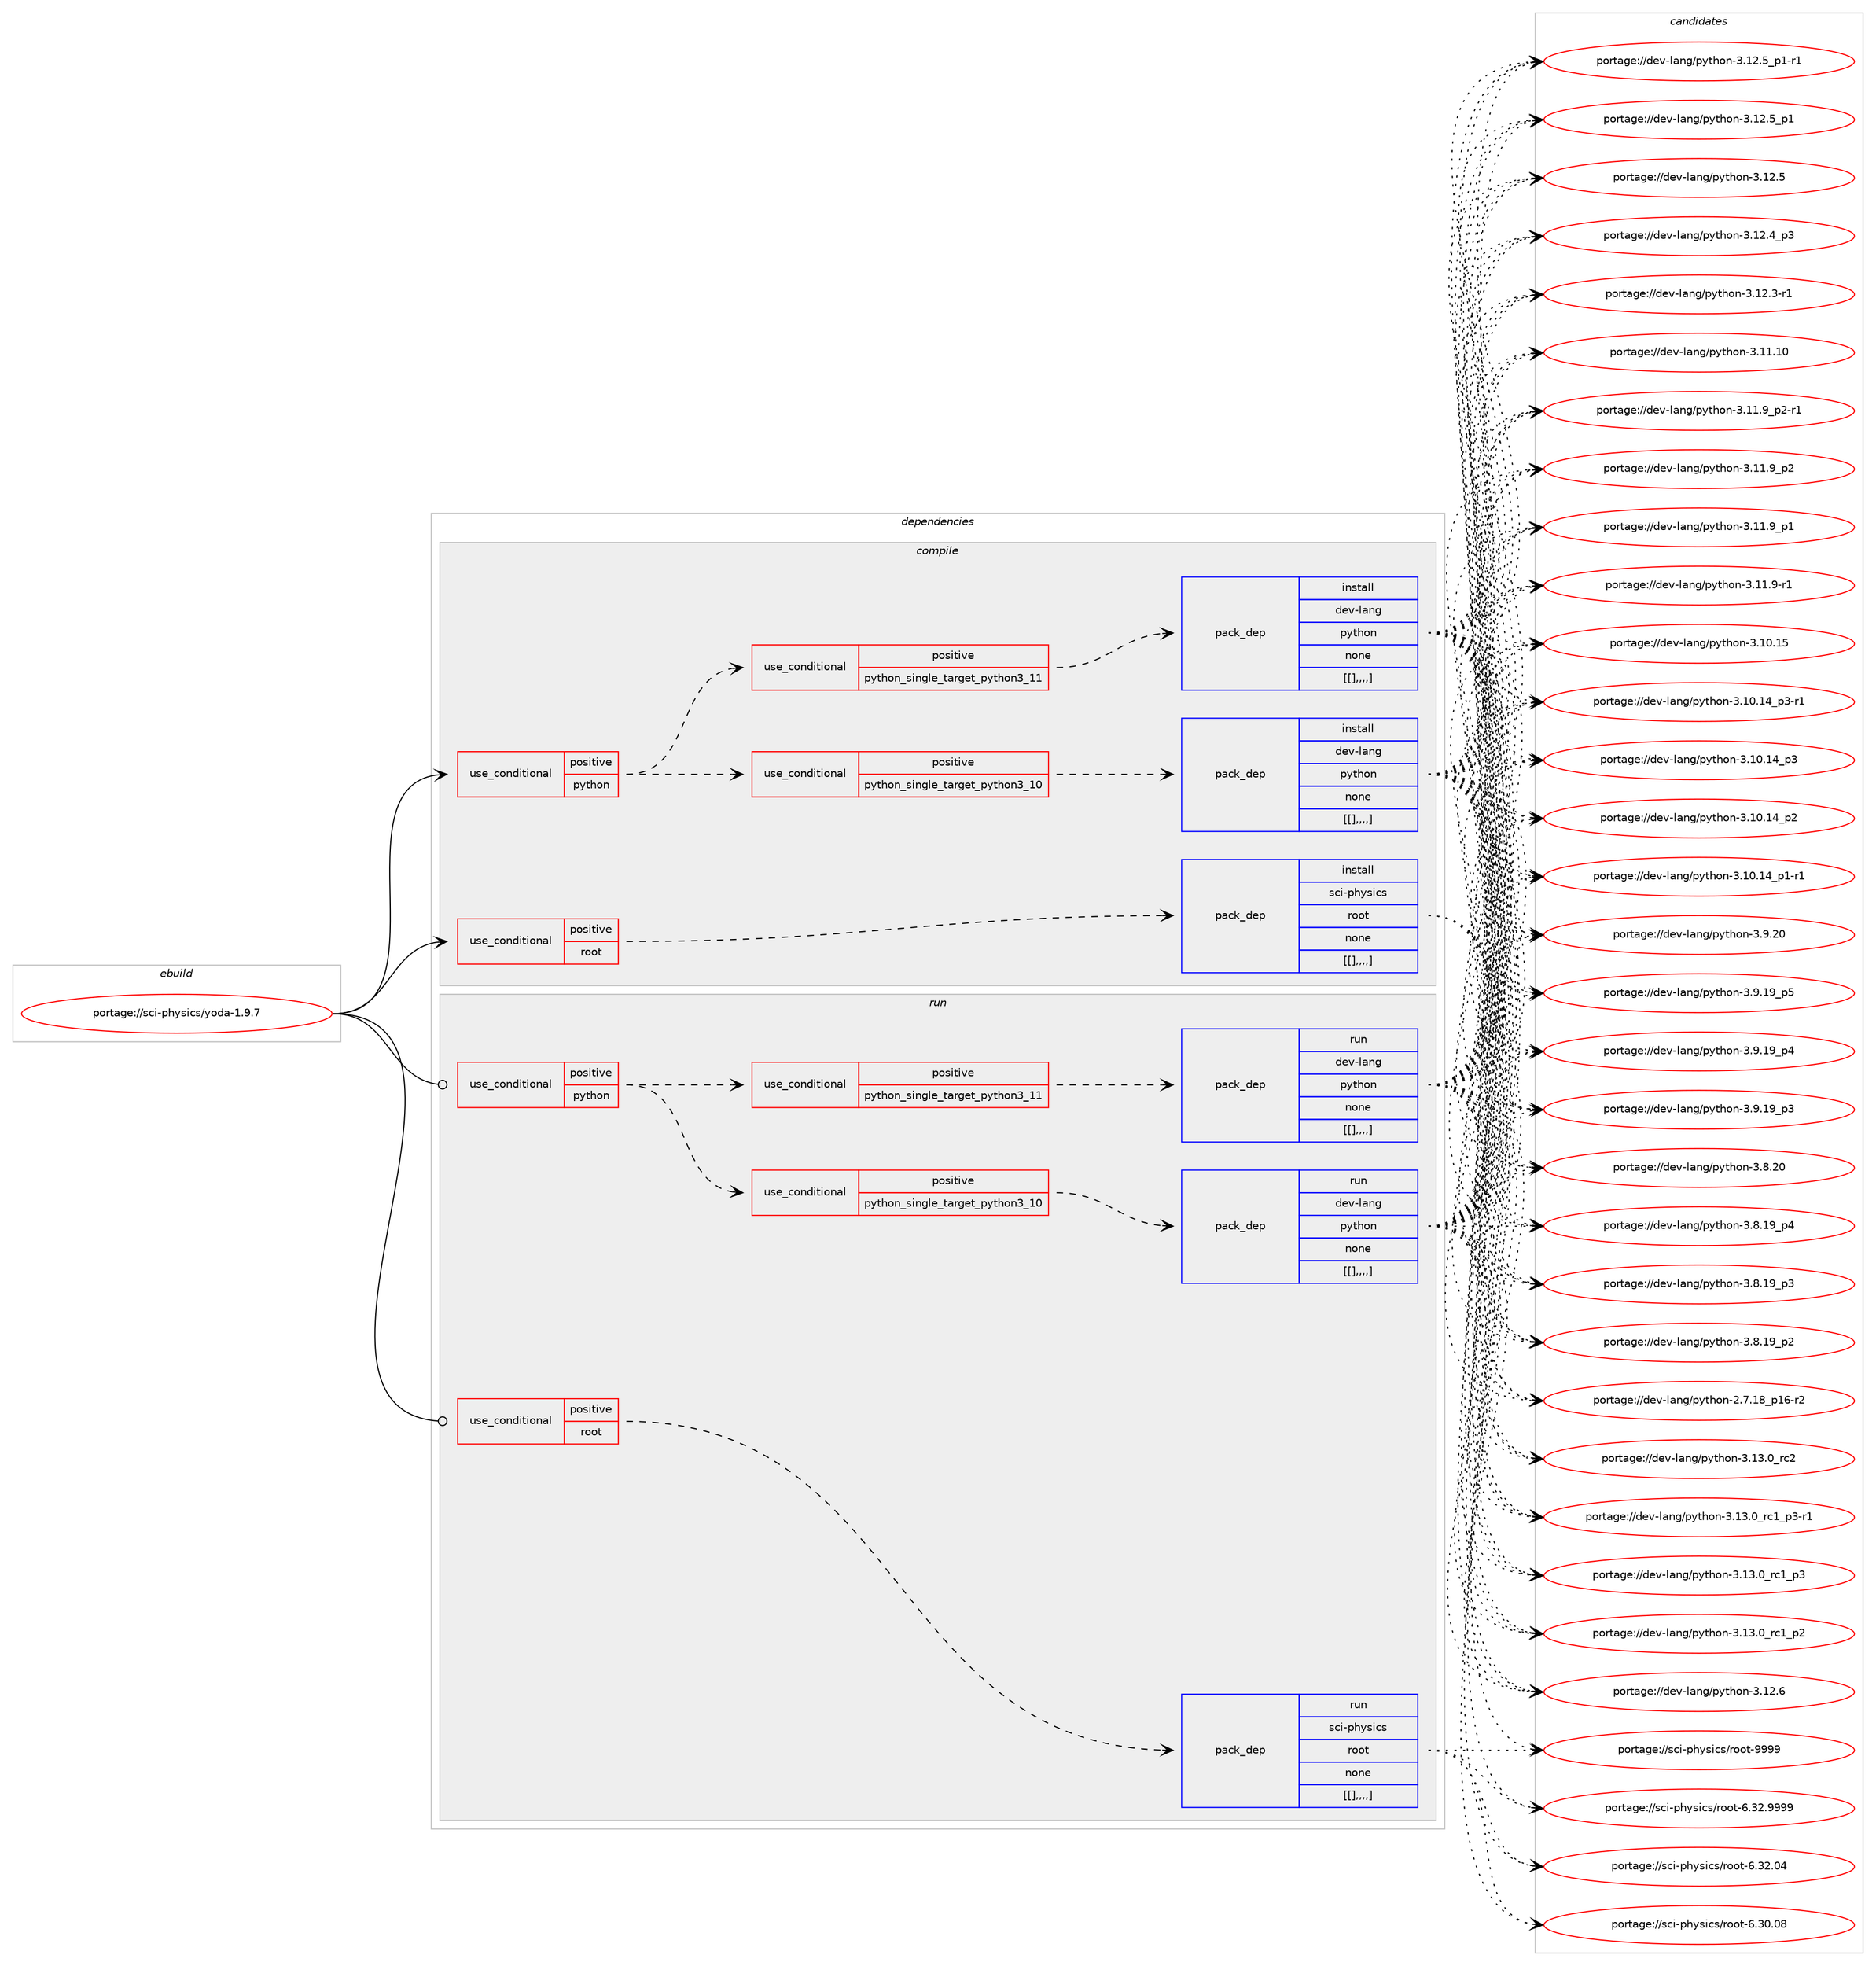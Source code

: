 digraph prolog {

# *************
# Graph options
# *************

newrank=true;
concentrate=true;
compound=true;
graph [rankdir=LR,fontname=Helvetica,fontsize=10,ranksep=1.5];#, ranksep=2.5, nodesep=0.2];
edge  [arrowhead=vee];
node  [fontname=Helvetica,fontsize=10];

# **********
# The ebuild
# **********

subgraph cluster_leftcol {
color=gray;
label=<<i>ebuild</i>>;
id [label="portage://sci-physics/yoda-1.9.7", color=red, width=4, href="../sci-physics/yoda-1.9.7.svg"];
}

# ****************
# The dependencies
# ****************

subgraph cluster_midcol {
color=gray;
label=<<i>dependencies</i>>;
subgraph cluster_compile {
fillcolor="#eeeeee";
style=filled;
label=<<i>compile</i>>;
subgraph cond113705 {
dependency428836 [label=<<TABLE BORDER="0" CELLBORDER="1" CELLSPACING="0" CELLPADDING="4"><TR><TD ROWSPAN="3" CELLPADDING="10">use_conditional</TD></TR><TR><TD>positive</TD></TR><TR><TD>python</TD></TR></TABLE>>, shape=none, color=red];
subgraph cond113706 {
dependency428837 [label=<<TABLE BORDER="0" CELLBORDER="1" CELLSPACING="0" CELLPADDING="4"><TR><TD ROWSPAN="3" CELLPADDING="10">use_conditional</TD></TR><TR><TD>positive</TD></TR><TR><TD>python_single_target_python3_10</TD></TR></TABLE>>, shape=none, color=red];
subgraph pack312086 {
dependency428838 [label=<<TABLE BORDER="0" CELLBORDER="1" CELLSPACING="0" CELLPADDING="4" WIDTH="220"><TR><TD ROWSPAN="6" CELLPADDING="30">pack_dep</TD></TR><TR><TD WIDTH="110">install</TD></TR><TR><TD>dev-lang</TD></TR><TR><TD>python</TD></TR><TR><TD>none</TD></TR><TR><TD>[[],,,,]</TD></TR></TABLE>>, shape=none, color=blue];
}
dependency428837:e -> dependency428838:w [weight=20,style="dashed",arrowhead="vee"];
}
dependency428836:e -> dependency428837:w [weight=20,style="dashed",arrowhead="vee"];
subgraph cond113707 {
dependency428839 [label=<<TABLE BORDER="0" CELLBORDER="1" CELLSPACING="0" CELLPADDING="4"><TR><TD ROWSPAN="3" CELLPADDING="10">use_conditional</TD></TR><TR><TD>positive</TD></TR><TR><TD>python_single_target_python3_11</TD></TR></TABLE>>, shape=none, color=red];
subgraph pack312087 {
dependency428840 [label=<<TABLE BORDER="0" CELLBORDER="1" CELLSPACING="0" CELLPADDING="4" WIDTH="220"><TR><TD ROWSPAN="6" CELLPADDING="30">pack_dep</TD></TR><TR><TD WIDTH="110">install</TD></TR><TR><TD>dev-lang</TD></TR><TR><TD>python</TD></TR><TR><TD>none</TD></TR><TR><TD>[[],,,,]</TD></TR></TABLE>>, shape=none, color=blue];
}
dependency428839:e -> dependency428840:w [weight=20,style="dashed",arrowhead="vee"];
}
dependency428836:e -> dependency428839:w [weight=20,style="dashed",arrowhead="vee"];
}
id:e -> dependency428836:w [weight=20,style="solid",arrowhead="vee"];
subgraph cond113708 {
dependency428841 [label=<<TABLE BORDER="0" CELLBORDER="1" CELLSPACING="0" CELLPADDING="4"><TR><TD ROWSPAN="3" CELLPADDING="10">use_conditional</TD></TR><TR><TD>positive</TD></TR><TR><TD>root</TD></TR></TABLE>>, shape=none, color=red];
subgraph pack312088 {
dependency428842 [label=<<TABLE BORDER="0" CELLBORDER="1" CELLSPACING="0" CELLPADDING="4" WIDTH="220"><TR><TD ROWSPAN="6" CELLPADDING="30">pack_dep</TD></TR><TR><TD WIDTH="110">install</TD></TR><TR><TD>sci-physics</TD></TR><TR><TD>root</TD></TR><TR><TD>none</TD></TR><TR><TD>[[],,,,]</TD></TR></TABLE>>, shape=none, color=blue];
}
dependency428841:e -> dependency428842:w [weight=20,style="dashed",arrowhead="vee"];
}
id:e -> dependency428841:w [weight=20,style="solid",arrowhead="vee"];
}
subgraph cluster_compileandrun {
fillcolor="#eeeeee";
style=filled;
label=<<i>compile and run</i>>;
}
subgraph cluster_run {
fillcolor="#eeeeee";
style=filled;
label=<<i>run</i>>;
subgraph cond113709 {
dependency428843 [label=<<TABLE BORDER="0" CELLBORDER="1" CELLSPACING="0" CELLPADDING="4"><TR><TD ROWSPAN="3" CELLPADDING="10">use_conditional</TD></TR><TR><TD>positive</TD></TR><TR><TD>python</TD></TR></TABLE>>, shape=none, color=red];
subgraph cond113710 {
dependency428844 [label=<<TABLE BORDER="0" CELLBORDER="1" CELLSPACING="0" CELLPADDING="4"><TR><TD ROWSPAN="3" CELLPADDING="10">use_conditional</TD></TR><TR><TD>positive</TD></TR><TR><TD>python_single_target_python3_10</TD></TR></TABLE>>, shape=none, color=red];
subgraph pack312089 {
dependency428845 [label=<<TABLE BORDER="0" CELLBORDER="1" CELLSPACING="0" CELLPADDING="4" WIDTH="220"><TR><TD ROWSPAN="6" CELLPADDING="30">pack_dep</TD></TR><TR><TD WIDTH="110">run</TD></TR><TR><TD>dev-lang</TD></TR><TR><TD>python</TD></TR><TR><TD>none</TD></TR><TR><TD>[[],,,,]</TD></TR></TABLE>>, shape=none, color=blue];
}
dependency428844:e -> dependency428845:w [weight=20,style="dashed",arrowhead="vee"];
}
dependency428843:e -> dependency428844:w [weight=20,style="dashed",arrowhead="vee"];
subgraph cond113711 {
dependency428846 [label=<<TABLE BORDER="0" CELLBORDER="1" CELLSPACING="0" CELLPADDING="4"><TR><TD ROWSPAN="3" CELLPADDING="10">use_conditional</TD></TR><TR><TD>positive</TD></TR><TR><TD>python_single_target_python3_11</TD></TR></TABLE>>, shape=none, color=red];
subgraph pack312090 {
dependency428847 [label=<<TABLE BORDER="0" CELLBORDER="1" CELLSPACING="0" CELLPADDING="4" WIDTH="220"><TR><TD ROWSPAN="6" CELLPADDING="30">pack_dep</TD></TR><TR><TD WIDTH="110">run</TD></TR><TR><TD>dev-lang</TD></TR><TR><TD>python</TD></TR><TR><TD>none</TD></TR><TR><TD>[[],,,,]</TD></TR></TABLE>>, shape=none, color=blue];
}
dependency428846:e -> dependency428847:w [weight=20,style="dashed",arrowhead="vee"];
}
dependency428843:e -> dependency428846:w [weight=20,style="dashed",arrowhead="vee"];
}
id:e -> dependency428843:w [weight=20,style="solid",arrowhead="odot"];
subgraph cond113712 {
dependency428848 [label=<<TABLE BORDER="0" CELLBORDER="1" CELLSPACING="0" CELLPADDING="4"><TR><TD ROWSPAN="3" CELLPADDING="10">use_conditional</TD></TR><TR><TD>positive</TD></TR><TR><TD>root</TD></TR></TABLE>>, shape=none, color=red];
subgraph pack312091 {
dependency428849 [label=<<TABLE BORDER="0" CELLBORDER="1" CELLSPACING="0" CELLPADDING="4" WIDTH="220"><TR><TD ROWSPAN="6" CELLPADDING="30">pack_dep</TD></TR><TR><TD WIDTH="110">run</TD></TR><TR><TD>sci-physics</TD></TR><TR><TD>root</TD></TR><TR><TD>none</TD></TR><TR><TD>[[],,,,]</TD></TR></TABLE>>, shape=none, color=blue];
}
dependency428848:e -> dependency428849:w [weight=20,style="dashed",arrowhead="vee"];
}
id:e -> dependency428848:w [weight=20,style="solid",arrowhead="odot"];
}
}

# **************
# The candidates
# **************

subgraph cluster_choices {
rank=same;
color=gray;
label=<<i>candidates</i>>;

subgraph choice312086 {
color=black;
nodesep=1;
choice10010111845108971101034711212111610411111045514649514648951149950 [label="portage://dev-lang/python-3.13.0_rc2", color=red, width=4,href="../dev-lang/python-3.13.0_rc2.svg"];
choice1001011184510897110103471121211161041111104551464951464895114994995112514511449 [label="portage://dev-lang/python-3.13.0_rc1_p3-r1", color=red, width=4,href="../dev-lang/python-3.13.0_rc1_p3-r1.svg"];
choice100101118451089711010347112121116104111110455146495146489511499499511251 [label="portage://dev-lang/python-3.13.0_rc1_p3", color=red, width=4,href="../dev-lang/python-3.13.0_rc1_p3.svg"];
choice100101118451089711010347112121116104111110455146495146489511499499511250 [label="portage://dev-lang/python-3.13.0_rc1_p2", color=red, width=4,href="../dev-lang/python-3.13.0_rc1_p2.svg"];
choice10010111845108971101034711212111610411111045514649504654 [label="portage://dev-lang/python-3.12.6", color=red, width=4,href="../dev-lang/python-3.12.6.svg"];
choice1001011184510897110103471121211161041111104551464950465395112494511449 [label="portage://dev-lang/python-3.12.5_p1-r1", color=red, width=4,href="../dev-lang/python-3.12.5_p1-r1.svg"];
choice100101118451089711010347112121116104111110455146495046539511249 [label="portage://dev-lang/python-3.12.5_p1", color=red, width=4,href="../dev-lang/python-3.12.5_p1.svg"];
choice10010111845108971101034711212111610411111045514649504653 [label="portage://dev-lang/python-3.12.5", color=red, width=4,href="../dev-lang/python-3.12.5.svg"];
choice100101118451089711010347112121116104111110455146495046529511251 [label="portage://dev-lang/python-3.12.4_p3", color=red, width=4,href="../dev-lang/python-3.12.4_p3.svg"];
choice100101118451089711010347112121116104111110455146495046514511449 [label="portage://dev-lang/python-3.12.3-r1", color=red, width=4,href="../dev-lang/python-3.12.3-r1.svg"];
choice1001011184510897110103471121211161041111104551464949464948 [label="portage://dev-lang/python-3.11.10", color=red, width=4,href="../dev-lang/python-3.11.10.svg"];
choice1001011184510897110103471121211161041111104551464949465795112504511449 [label="portage://dev-lang/python-3.11.9_p2-r1", color=red, width=4,href="../dev-lang/python-3.11.9_p2-r1.svg"];
choice100101118451089711010347112121116104111110455146494946579511250 [label="portage://dev-lang/python-3.11.9_p2", color=red, width=4,href="../dev-lang/python-3.11.9_p2.svg"];
choice100101118451089711010347112121116104111110455146494946579511249 [label="portage://dev-lang/python-3.11.9_p1", color=red, width=4,href="../dev-lang/python-3.11.9_p1.svg"];
choice100101118451089711010347112121116104111110455146494946574511449 [label="portage://dev-lang/python-3.11.9-r1", color=red, width=4,href="../dev-lang/python-3.11.9-r1.svg"];
choice1001011184510897110103471121211161041111104551464948464953 [label="portage://dev-lang/python-3.10.15", color=red, width=4,href="../dev-lang/python-3.10.15.svg"];
choice100101118451089711010347112121116104111110455146494846495295112514511449 [label="portage://dev-lang/python-3.10.14_p3-r1", color=red, width=4,href="../dev-lang/python-3.10.14_p3-r1.svg"];
choice10010111845108971101034711212111610411111045514649484649529511251 [label="portage://dev-lang/python-3.10.14_p3", color=red, width=4,href="../dev-lang/python-3.10.14_p3.svg"];
choice10010111845108971101034711212111610411111045514649484649529511250 [label="portage://dev-lang/python-3.10.14_p2", color=red, width=4,href="../dev-lang/python-3.10.14_p2.svg"];
choice100101118451089711010347112121116104111110455146494846495295112494511449 [label="portage://dev-lang/python-3.10.14_p1-r1", color=red, width=4,href="../dev-lang/python-3.10.14_p1-r1.svg"];
choice10010111845108971101034711212111610411111045514657465048 [label="portage://dev-lang/python-3.9.20", color=red, width=4,href="../dev-lang/python-3.9.20.svg"];
choice100101118451089711010347112121116104111110455146574649579511253 [label="portage://dev-lang/python-3.9.19_p5", color=red, width=4,href="../dev-lang/python-3.9.19_p5.svg"];
choice100101118451089711010347112121116104111110455146574649579511252 [label="portage://dev-lang/python-3.9.19_p4", color=red, width=4,href="../dev-lang/python-3.9.19_p4.svg"];
choice100101118451089711010347112121116104111110455146574649579511251 [label="portage://dev-lang/python-3.9.19_p3", color=red, width=4,href="../dev-lang/python-3.9.19_p3.svg"];
choice10010111845108971101034711212111610411111045514656465048 [label="portage://dev-lang/python-3.8.20", color=red, width=4,href="../dev-lang/python-3.8.20.svg"];
choice100101118451089711010347112121116104111110455146564649579511252 [label="portage://dev-lang/python-3.8.19_p4", color=red, width=4,href="../dev-lang/python-3.8.19_p4.svg"];
choice100101118451089711010347112121116104111110455146564649579511251 [label="portage://dev-lang/python-3.8.19_p3", color=red, width=4,href="../dev-lang/python-3.8.19_p3.svg"];
choice100101118451089711010347112121116104111110455146564649579511250 [label="portage://dev-lang/python-3.8.19_p2", color=red, width=4,href="../dev-lang/python-3.8.19_p2.svg"];
choice100101118451089711010347112121116104111110455046554649569511249544511450 [label="portage://dev-lang/python-2.7.18_p16-r2", color=red, width=4,href="../dev-lang/python-2.7.18_p16-r2.svg"];
dependency428838:e -> choice10010111845108971101034711212111610411111045514649514648951149950:w [style=dotted,weight="100"];
dependency428838:e -> choice1001011184510897110103471121211161041111104551464951464895114994995112514511449:w [style=dotted,weight="100"];
dependency428838:e -> choice100101118451089711010347112121116104111110455146495146489511499499511251:w [style=dotted,weight="100"];
dependency428838:e -> choice100101118451089711010347112121116104111110455146495146489511499499511250:w [style=dotted,weight="100"];
dependency428838:e -> choice10010111845108971101034711212111610411111045514649504654:w [style=dotted,weight="100"];
dependency428838:e -> choice1001011184510897110103471121211161041111104551464950465395112494511449:w [style=dotted,weight="100"];
dependency428838:e -> choice100101118451089711010347112121116104111110455146495046539511249:w [style=dotted,weight="100"];
dependency428838:e -> choice10010111845108971101034711212111610411111045514649504653:w [style=dotted,weight="100"];
dependency428838:e -> choice100101118451089711010347112121116104111110455146495046529511251:w [style=dotted,weight="100"];
dependency428838:e -> choice100101118451089711010347112121116104111110455146495046514511449:w [style=dotted,weight="100"];
dependency428838:e -> choice1001011184510897110103471121211161041111104551464949464948:w [style=dotted,weight="100"];
dependency428838:e -> choice1001011184510897110103471121211161041111104551464949465795112504511449:w [style=dotted,weight="100"];
dependency428838:e -> choice100101118451089711010347112121116104111110455146494946579511250:w [style=dotted,weight="100"];
dependency428838:e -> choice100101118451089711010347112121116104111110455146494946579511249:w [style=dotted,weight="100"];
dependency428838:e -> choice100101118451089711010347112121116104111110455146494946574511449:w [style=dotted,weight="100"];
dependency428838:e -> choice1001011184510897110103471121211161041111104551464948464953:w [style=dotted,weight="100"];
dependency428838:e -> choice100101118451089711010347112121116104111110455146494846495295112514511449:w [style=dotted,weight="100"];
dependency428838:e -> choice10010111845108971101034711212111610411111045514649484649529511251:w [style=dotted,weight="100"];
dependency428838:e -> choice10010111845108971101034711212111610411111045514649484649529511250:w [style=dotted,weight="100"];
dependency428838:e -> choice100101118451089711010347112121116104111110455146494846495295112494511449:w [style=dotted,weight="100"];
dependency428838:e -> choice10010111845108971101034711212111610411111045514657465048:w [style=dotted,weight="100"];
dependency428838:e -> choice100101118451089711010347112121116104111110455146574649579511253:w [style=dotted,weight="100"];
dependency428838:e -> choice100101118451089711010347112121116104111110455146574649579511252:w [style=dotted,weight="100"];
dependency428838:e -> choice100101118451089711010347112121116104111110455146574649579511251:w [style=dotted,weight="100"];
dependency428838:e -> choice10010111845108971101034711212111610411111045514656465048:w [style=dotted,weight="100"];
dependency428838:e -> choice100101118451089711010347112121116104111110455146564649579511252:w [style=dotted,weight="100"];
dependency428838:e -> choice100101118451089711010347112121116104111110455146564649579511251:w [style=dotted,weight="100"];
dependency428838:e -> choice100101118451089711010347112121116104111110455146564649579511250:w [style=dotted,weight="100"];
dependency428838:e -> choice100101118451089711010347112121116104111110455046554649569511249544511450:w [style=dotted,weight="100"];
}
subgraph choice312087 {
color=black;
nodesep=1;
choice10010111845108971101034711212111610411111045514649514648951149950 [label="portage://dev-lang/python-3.13.0_rc2", color=red, width=4,href="../dev-lang/python-3.13.0_rc2.svg"];
choice1001011184510897110103471121211161041111104551464951464895114994995112514511449 [label="portage://dev-lang/python-3.13.0_rc1_p3-r1", color=red, width=4,href="../dev-lang/python-3.13.0_rc1_p3-r1.svg"];
choice100101118451089711010347112121116104111110455146495146489511499499511251 [label="portage://dev-lang/python-3.13.0_rc1_p3", color=red, width=4,href="../dev-lang/python-3.13.0_rc1_p3.svg"];
choice100101118451089711010347112121116104111110455146495146489511499499511250 [label="portage://dev-lang/python-3.13.0_rc1_p2", color=red, width=4,href="../dev-lang/python-3.13.0_rc1_p2.svg"];
choice10010111845108971101034711212111610411111045514649504654 [label="portage://dev-lang/python-3.12.6", color=red, width=4,href="../dev-lang/python-3.12.6.svg"];
choice1001011184510897110103471121211161041111104551464950465395112494511449 [label="portage://dev-lang/python-3.12.5_p1-r1", color=red, width=4,href="../dev-lang/python-3.12.5_p1-r1.svg"];
choice100101118451089711010347112121116104111110455146495046539511249 [label="portage://dev-lang/python-3.12.5_p1", color=red, width=4,href="../dev-lang/python-3.12.5_p1.svg"];
choice10010111845108971101034711212111610411111045514649504653 [label="portage://dev-lang/python-3.12.5", color=red, width=4,href="../dev-lang/python-3.12.5.svg"];
choice100101118451089711010347112121116104111110455146495046529511251 [label="portage://dev-lang/python-3.12.4_p3", color=red, width=4,href="../dev-lang/python-3.12.4_p3.svg"];
choice100101118451089711010347112121116104111110455146495046514511449 [label="portage://dev-lang/python-3.12.3-r1", color=red, width=4,href="../dev-lang/python-3.12.3-r1.svg"];
choice1001011184510897110103471121211161041111104551464949464948 [label="portage://dev-lang/python-3.11.10", color=red, width=4,href="../dev-lang/python-3.11.10.svg"];
choice1001011184510897110103471121211161041111104551464949465795112504511449 [label="portage://dev-lang/python-3.11.9_p2-r1", color=red, width=4,href="../dev-lang/python-3.11.9_p2-r1.svg"];
choice100101118451089711010347112121116104111110455146494946579511250 [label="portage://dev-lang/python-3.11.9_p2", color=red, width=4,href="../dev-lang/python-3.11.9_p2.svg"];
choice100101118451089711010347112121116104111110455146494946579511249 [label="portage://dev-lang/python-3.11.9_p1", color=red, width=4,href="../dev-lang/python-3.11.9_p1.svg"];
choice100101118451089711010347112121116104111110455146494946574511449 [label="portage://dev-lang/python-3.11.9-r1", color=red, width=4,href="../dev-lang/python-3.11.9-r1.svg"];
choice1001011184510897110103471121211161041111104551464948464953 [label="portage://dev-lang/python-3.10.15", color=red, width=4,href="../dev-lang/python-3.10.15.svg"];
choice100101118451089711010347112121116104111110455146494846495295112514511449 [label="portage://dev-lang/python-3.10.14_p3-r1", color=red, width=4,href="../dev-lang/python-3.10.14_p3-r1.svg"];
choice10010111845108971101034711212111610411111045514649484649529511251 [label="portage://dev-lang/python-3.10.14_p3", color=red, width=4,href="../dev-lang/python-3.10.14_p3.svg"];
choice10010111845108971101034711212111610411111045514649484649529511250 [label="portage://dev-lang/python-3.10.14_p2", color=red, width=4,href="../dev-lang/python-3.10.14_p2.svg"];
choice100101118451089711010347112121116104111110455146494846495295112494511449 [label="portage://dev-lang/python-3.10.14_p1-r1", color=red, width=4,href="../dev-lang/python-3.10.14_p1-r1.svg"];
choice10010111845108971101034711212111610411111045514657465048 [label="portage://dev-lang/python-3.9.20", color=red, width=4,href="../dev-lang/python-3.9.20.svg"];
choice100101118451089711010347112121116104111110455146574649579511253 [label="portage://dev-lang/python-3.9.19_p5", color=red, width=4,href="../dev-lang/python-3.9.19_p5.svg"];
choice100101118451089711010347112121116104111110455146574649579511252 [label="portage://dev-lang/python-3.9.19_p4", color=red, width=4,href="../dev-lang/python-3.9.19_p4.svg"];
choice100101118451089711010347112121116104111110455146574649579511251 [label="portage://dev-lang/python-3.9.19_p3", color=red, width=4,href="../dev-lang/python-3.9.19_p3.svg"];
choice10010111845108971101034711212111610411111045514656465048 [label="portage://dev-lang/python-3.8.20", color=red, width=4,href="../dev-lang/python-3.8.20.svg"];
choice100101118451089711010347112121116104111110455146564649579511252 [label="portage://dev-lang/python-3.8.19_p4", color=red, width=4,href="../dev-lang/python-3.8.19_p4.svg"];
choice100101118451089711010347112121116104111110455146564649579511251 [label="portage://dev-lang/python-3.8.19_p3", color=red, width=4,href="../dev-lang/python-3.8.19_p3.svg"];
choice100101118451089711010347112121116104111110455146564649579511250 [label="portage://dev-lang/python-3.8.19_p2", color=red, width=4,href="../dev-lang/python-3.8.19_p2.svg"];
choice100101118451089711010347112121116104111110455046554649569511249544511450 [label="portage://dev-lang/python-2.7.18_p16-r2", color=red, width=4,href="../dev-lang/python-2.7.18_p16-r2.svg"];
dependency428840:e -> choice10010111845108971101034711212111610411111045514649514648951149950:w [style=dotted,weight="100"];
dependency428840:e -> choice1001011184510897110103471121211161041111104551464951464895114994995112514511449:w [style=dotted,weight="100"];
dependency428840:e -> choice100101118451089711010347112121116104111110455146495146489511499499511251:w [style=dotted,weight="100"];
dependency428840:e -> choice100101118451089711010347112121116104111110455146495146489511499499511250:w [style=dotted,weight="100"];
dependency428840:e -> choice10010111845108971101034711212111610411111045514649504654:w [style=dotted,weight="100"];
dependency428840:e -> choice1001011184510897110103471121211161041111104551464950465395112494511449:w [style=dotted,weight="100"];
dependency428840:e -> choice100101118451089711010347112121116104111110455146495046539511249:w [style=dotted,weight="100"];
dependency428840:e -> choice10010111845108971101034711212111610411111045514649504653:w [style=dotted,weight="100"];
dependency428840:e -> choice100101118451089711010347112121116104111110455146495046529511251:w [style=dotted,weight="100"];
dependency428840:e -> choice100101118451089711010347112121116104111110455146495046514511449:w [style=dotted,weight="100"];
dependency428840:e -> choice1001011184510897110103471121211161041111104551464949464948:w [style=dotted,weight="100"];
dependency428840:e -> choice1001011184510897110103471121211161041111104551464949465795112504511449:w [style=dotted,weight="100"];
dependency428840:e -> choice100101118451089711010347112121116104111110455146494946579511250:w [style=dotted,weight="100"];
dependency428840:e -> choice100101118451089711010347112121116104111110455146494946579511249:w [style=dotted,weight="100"];
dependency428840:e -> choice100101118451089711010347112121116104111110455146494946574511449:w [style=dotted,weight="100"];
dependency428840:e -> choice1001011184510897110103471121211161041111104551464948464953:w [style=dotted,weight="100"];
dependency428840:e -> choice100101118451089711010347112121116104111110455146494846495295112514511449:w [style=dotted,weight="100"];
dependency428840:e -> choice10010111845108971101034711212111610411111045514649484649529511251:w [style=dotted,weight="100"];
dependency428840:e -> choice10010111845108971101034711212111610411111045514649484649529511250:w [style=dotted,weight="100"];
dependency428840:e -> choice100101118451089711010347112121116104111110455146494846495295112494511449:w [style=dotted,weight="100"];
dependency428840:e -> choice10010111845108971101034711212111610411111045514657465048:w [style=dotted,weight="100"];
dependency428840:e -> choice100101118451089711010347112121116104111110455146574649579511253:w [style=dotted,weight="100"];
dependency428840:e -> choice100101118451089711010347112121116104111110455146574649579511252:w [style=dotted,weight="100"];
dependency428840:e -> choice100101118451089711010347112121116104111110455146574649579511251:w [style=dotted,weight="100"];
dependency428840:e -> choice10010111845108971101034711212111610411111045514656465048:w [style=dotted,weight="100"];
dependency428840:e -> choice100101118451089711010347112121116104111110455146564649579511252:w [style=dotted,weight="100"];
dependency428840:e -> choice100101118451089711010347112121116104111110455146564649579511251:w [style=dotted,weight="100"];
dependency428840:e -> choice100101118451089711010347112121116104111110455146564649579511250:w [style=dotted,weight="100"];
dependency428840:e -> choice100101118451089711010347112121116104111110455046554649569511249544511450:w [style=dotted,weight="100"];
}
subgraph choice312088 {
color=black;
nodesep=1;
choice115991054511210412111510599115471141111111164557575757 [label="portage://sci-physics/root-9999", color=red, width=4,href="../sci-physics/root-9999.svg"];
choice1159910545112104121115105991154711411111111645544651504657575757 [label="portage://sci-physics/root-6.32.9999", color=red, width=4,href="../sci-physics/root-6.32.9999.svg"];
choice115991054511210412111510599115471141111111164554465150464852 [label="portage://sci-physics/root-6.32.04", color=red, width=4,href="../sci-physics/root-6.32.04.svg"];
choice115991054511210412111510599115471141111111164554465148464856 [label="portage://sci-physics/root-6.30.08", color=red, width=4,href="../sci-physics/root-6.30.08.svg"];
dependency428842:e -> choice115991054511210412111510599115471141111111164557575757:w [style=dotted,weight="100"];
dependency428842:e -> choice1159910545112104121115105991154711411111111645544651504657575757:w [style=dotted,weight="100"];
dependency428842:e -> choice115991054511210412111510599115471141111111164554465150464852:w [style=dotted,weight="100"];
dependency428842:e -> choice115991054511210412111510599115471141111111164554465148464856:w [style=dotted,weight="100"];
}
subgraph choice312089 {
color=black;
nodesep=1;
choice10010111845108971101034711212111610411111045514649514648951149950 [label="portage://dev-lang/python-3.13.0_rc2", color=red, width=4,href="../dev-lang/python-3.13.0_rc2.svg"];
choice1001011184510897110103471121211161041111104551464951464895114994995112514511449 [label="portage://dev-lang/python-3.13.0_rc1_p3-r1", color=red, width=4,href="../dev-lang/python-3.13.0_rc1_p3-r1.svg"];
choice100101118451089711010347112121116104111110455146495146489511499499511251 [label="portage://dev-lang/python-3.13.0_rc1_p3", color=red, width=4,href="../dev-lang/python-3.13.0_rc1_p3.svg"];
choice100101118451089711010347112121116104111110455146495146489511499499511250 [label="portage://dev-lang/python-3.13.0_rc1_p2", color=red, width=4,href="../dev-lang/python-3.13.0_rc1_p2.svg"];
choice10010111845108971101034711212111610411111045514649504654 [label="portage://dev-lang/python-3.12.6", color=red, width=4,href="../dev-lang/python-3.12.6.svg"];
choice1001011184510897110103471121211161041111104551464950465395112494511449 [label="portage://dev-lang/python-3.12.5_p1-r1", color=red, width=4,href="../dev-lang/python-3.12.5_p1-r1.svg"];
choice100101118451089711010347112121116104111110455146495046539511249 [label="portage://dev-lang/python-3.12.5_p1", color=red, width=4,href="../dev-lang/python-3.12.5_p1.svg"];
choice10010111845108971101034711212111610411111045514649504653 [label="portage://dev-lang/python-3.12.5", color=red, width=4,href="../dev-lang/python-3.12.5.svg"];
choice100101118451089711010347112121116104111110455146495046529511251 [label="portage://dev-lang/python-3.12.4_p3", color=red, width=4,href="../dev-lang/python-3.12.4_p3.svg"];
choice100101118451089711010347112121116104111110455146495046514511449 [label="portage://dev-lang/python-3.12.3-r1", color=red, width=4,href="../dev-lang/python-3.12.3-r1.svg"];
choice1001011184510897110103471121211161041111104551464949464948 [label="portage://dev-lang/python-3.11.10", color=red, width=4,href="../dev-lang/python-3.11.10.svg"];
choice1001011184510897110103471121211161041111104551464949465795112504511449 [label="portage://dev-lang/python-3.11.9_p2-r1", color=red, width=4,href="../dev-lang/python-3.11.9_p2-r1.svg"];
choice100101118451089711010347112121116104111110455146494946579511250 [label="portage://dev-lang/python-3.11.9_p2", color=red, width=4,href="../dev-lang/python-3.11.9_p2.svg"];
choice100101118451089711010347112121116104111110455146494946579511249 [label="portage://dev-lang/python-3.11.9_p1", color=red, width=4,href="../dev-lang/python-3.11.9_p1.svg"];
choice100101118451089711010347112121116104111110455146494946574511449 [label="portage://dev-lang/python-3.11.9-r1", color=red, width=4,href="../dev-lang/python-3.11.9-r1.svg"];
choice1001011184510897110103471121211161041111104551464948464953 [label="portage://dev-lang/python-3.10.15", color=red, width=4,href="../dev-lang/python-3.10.15.svg"];
choice100101118451089711010347112121116104111110455146494846495295112514511449 [label="portage://dev-lang/python-3.10.14_p3-r1", color=red, width=4,href="../dev-lang/python-3.10.14_p3-r1.svg"];
choice10010111845108971101034711212111610411111045514649484649529511251 [label="portage://dev-lang/python-3.10.14_p3", color=red, width=4,href="../dev-lang/python-3.10.14_p3.svg"];
choice10010111845108971101034711212111610411111045514649484649529511250 [label="portage://dev-lang/python-3.10.14_p2", color=red, width=4,href="../dev-lang/python-3.10.14_p2.svg"];
choice100101118451089711010347112121116104111110455146494846495295112494511449 [label="portage://dev-lang/python-3.10.14_p1-r1", color=red, width=4,href="../dev-lang/python-3.10.14_p1-r1.svg"];
choice10010111845108971101034711212111610411111045514657465048 [label="portage://dev-lang/python-3.9.20", color=red, width=4,href="../dev-lang/python-3.9.20.svg"];
choice100101118451089711010347112121116104111110455146574649579511253 [label="portage://dev-lang/python-3.9.19_p5", color=red, width=4,href="../dev-lang/python-3.9.19_p5.svg"];
choice100101118451089711010347112121116104111110455146574649579511252 [label="portage://dev-lang/python-3.9.19_p4", color=red, width=4,href="../dev-lang/python-3.9.19_p4.svg"];
choice100101118451089711010347112121116104111110455146574649579511251 [label="portage://dev-lang/python-3.9.19_p3", color=red, width=4,href="../dev-lang/python-3.9.19_p3.svg"];
choice10010111845108971101034711212111610411111045514656465048 [label="portage://dev-lang/python-3.8.20", color=red, width=4,href="../dev-lang/python-3.8.20.svg"];
choice100101118451089711010347112121116104111110455146564649579511252 [label="portage://dev-lang/python-3.8.19_p4", color=red, width=4,href="../dev-lang/python-3.8.19_p4.svg"];
choice100101118451089711010347112121116104111110455146564649579511251 [label="portage://dev-lang/python-3.8.19_p3", color=red, width=4,href="../dev-lang/python-3.8.19_p3.svg"];
choice100101118451089711010347112121116104111110455146564649579511250 [label="portage://dev-lang/python-3.8.19_p2", color=red, width=4,href="../dev-lang/python-3.8.19_p2.svg"];
choice100101118451089711010347112121116104111110455046554649569511249544511450 [label="portage://dev-lang/python-2.7.18_p16-r2", color=red, width=4,href="../dev-lang/python-2.7.18_p16-r2.svg"];
dependency428845:e -> choice10010111845108971101034711212111610411111045514649514648951149950:w [style=dotted,weight="100"];
dependency428845:e -> choice1001011184510897110103471121211161041111104551464951464895114994995112514511449:w [style=dotted,weight="100"];
dependency428845:e -> choice100101118451089711010347112121116104111110455146495146489511499499511251:w [style=dotted,weight="100"];
dependency428845:e -> choice100101118451089711010347112121116104111110455146495146489511499499511250:w [style=dotted,weight="100"];
dependency428845:e -> choice10010111845108971101034711212111610411111045514649504654:w [style=dotted,weight="100"];
dependency428845:e -> choice1001011184510897110103471121211161041111104551464950465395112494511449:w [style=dotted,weight="100"];
dependency428845:e -> choice100101118451089711010347112121116104111110455146495046539511249:w [style=dotted,weight="100"];
dependency428845:e -> choice10010111845108971101034711212111610411111045514649504653:w [style=dotted,weight="100"];
dependency428845:e -> choice100101118451089711010347112121116104111110455146495046529511251:w [style=dotted,weight="100"];
dependency428845:e -> choice100101118451089711010347112121116104111110455146495046514511449:w [style=dotted,weight="100"];
dependency428845:e -> choice1001011184510897110103471121211161041111104551464949464948:w [style=dotted,weight="100"];
dependency428845:e -> choice1001011184510897110103471121211161041111104551464949465795112504511449:w [style=dotted,weight="100"];
dependency428845:e -> choice100101118451089711010347112121116104111110455146494946579511250:w [style=dotted,weight="100"];
dependency428845:e -> choice100101118451089711010347112121116104111110455146494946579511249:w [style=dotted,weight="100"];
dependency428845:e -> choice100101118451089711010347112121116104111110455146494946574511449:w [style=dotted,weight="100"];
dependency428845:e -> choice1001011184510897110103471121211161041111104551464948464953:w [style=dotted,weight="100"];
dependency428845:e -> choice100101118451089711010347112121116104111110455146494846495295112514511449:w [style=dotted,weight="100"];
dependency428845:e -> choice10010111845108971101034711212111610411111045514649484649529511251:w [style=dotted,weight="100"];
dependency428845:e -> choice10010111845108971101034711212111610411111045514649484649529511250:w [style=dotted,weight="100"];
dependency428845:e -> choice100101118451089711010347112121116104111110455146494846495295112494511449:w [style=dotted,weight="100"];
dependency428845:e -> choice10010111845108971101034711212111610411111045514657465048:w [style=dotted,weight="100"];
dependency428845:e -> choice100101118451089711010347112121116104111110455146574649579511253:w [style=dotted,weight="100"];
dependency428845:e -> choice100101118451089711010347112121116104111110455146574649579511252:w [style=dotted,weight="100"];
dependency428845:e -> choice100101118451089711010347112121116104111110455146574649579511251:w [style=dotted,weight="100"];
dependency428845:e -> choice10010111845108971101034711212111610411111045514656465048:w [style=dotted,weight="100"];
dependency428845:e -> choice100101118451089711010347112121116104111110455146564649579511252:w [style=dotted,weight="100"];
dependency428845:e -> choice100101118451089711010347112121116104111110455146564649579511251:w [style=dotted,weight="100"];
dependency428845:e -> choice100101118451089711010347112121116104111110455146564649579511250:w [style=dotted,weight="100"];
dependency428845:e -> choice100101118451089711010347112121116104111110455046554649569511249544511450:w [style=dotted,weight="100"];
}
subgraph choice312090 {
color=black;
nodesep=1;
choice10010111845108971101034711212111610411111045514649514648951149950 [label="portage://dev-lang/python-3.13.0_rc2", color=red, width=4,href="../dev-lang/python-3.13.0_rc2.svg"];
choice1001011184510897110103471121211161041111104551464951464895114994995112514511449 [label="portage://dev-lang/python-3.13.0_rc1_p3-r1", color=red, width=4,href="../dev-lang/python-3.13.0_rc1_p3-r1.svg"];
choice100101118451089711010347112121116104111110455146495146489511499499511251 [label="portage://dev-lang/python-3.13.0_rc1_p3", color=red, width=4,href="../dev-lang/python-3.13.0_rc1_p3.svg"];
choice100101118451089711010347112121116104111110455146495146489511499499511250 [label="portage://dev-lang/python-3.13.0_rc1_p2", color=red, width=4,href="../dev-lang/python-3.13.0_rc1_p2.svg"];
choice10010111845108971101034711212111610411111045514649504654 [label="portage://dev-lang/python-3.12.6", color=red, width=4,href="../dev-lang/python-3.12.6.svg"];
choice1001011184510897110103471121211161041111104551464950465395112494511449 [label="portage://dev-lang/python-3.12.5_p1-r1", color=red, width=4,href="../dev-lang/python-3.12.5_p1-r1.svg"];
choice100101118451089711010347112121116104111110455146495046539511249 [label="portage://dev-lang/python-3.12.5_p1", color=red, width=4,href="../dev-lang/python-3.12.5_p1.svg"];
choice10010111845108971101034711212111610411111045514649504653 [label="portage://dev-lang/python-3.12.5", color=red, width=4,href="../dev-lang/python-3.12.5.svg"];
choice100101118451089711010347112121116104111110455146495046529511251 [label="portage://dev-lang/python-3.12.4_p3", color=red, width=4,href="../dev-lang/python-3.12.4_p3.svg"];
choice100101118451089711010347112121116104111110455146495046514511449 [label="portage://dev-lang/python-3.12.3-r1", color=red, width=4,href="../dev-lang/python-3.12.3-r1.svg"];
choice1001011184510897110103471121211161041111104551464949464948 [label="portage://dev-lang/python-3.11.10", color=red, width=4,href="../dev-lang/python-3.11.10.svg"];
choice1001011184510897110103471121211161041111104551464949465795112504511449 [label="portage://dev-lang/python-3.11.9_p2-r1", color=red, width=4,href="../dev-lang/python-3.11.9_p2-r1.svg"];
choice100101118451089711010347112121116104111110455146494946579511250 [label="portage://dev-lang/python-3.11.9_p2", color=red, width=4,href="../dev-lang/python-3.11.9_p2.svg"];
choice100101118451089711010347112121116104111110455146494946579511249 [label="portage://dev-lang/python-3.11.9_p1", color=red, width=4,href="../dev-lang/python-3.11.9_p1.svg"];
choice100101118451089711010347112121116104111110455146494946574511449 [label="portage://dev-lang/python-3.11.9-r1", color=red, width=4,href="../dev-lang/python-3.11.9-r1.svg"];
choice1001011184510897110103471121211161041111104551464948464953 [label="portage://dev-lang/python-3.10.15", color=red, width=4,href="../dev-lang/python-3.10.15.svg"];
choice100101118451089711010347112121116104111110455146494846495295112514511449 [label="portage://dev-lang/python-3.10.14_p3-r1", color=red, width=4,href="../dev-lang/python-3.10.14_p3-r1.svg"];
choice10010111845108971101034711212111610411111045514649484649529511251 [label="portage://dev-lang/python-3.10.14_p3", color=red, width=4,href="../dev-lang/python-3.10.14_p3.svg"];
choice10010111845108971101034711212111610411111045514649484649529511250 [label="portage://dev-lang/python-3.10.14_p2", color=red, width=4,href="../dev-lang/python-3.10.14_p2.svg"];
choice100101118451089711010347112121116104111110455146494846495295112494511449 [label="portage://dev-lang/python-3.10.14_p1-r1", color=red, width=4,href="../dev-lang/python-3.10.14_p1-r1.svg"];
choice10010111845108971101034711212111610411111045514657465048 [label="portage://dev-lang/python-3.9.20", color=red, width=4,href="../dev-lang/python-3.9.20.svg"];
choice100101118451089711010347112121116104111110455146574649579511253 [label="portage://dev-lang/python-3.9.19_p5", color=red, width=4,href="../dev-lang/python-3.9.19_p5.svg"];
choice100101118451089711010347112121116104111110455146574649579511252 [label="portage://dev-lang/python-3.9.19_p4", color=red, width=4,href="../dev-lang/python-3.9.19_p4.svg"];
choice100101118451089711010347112121116104111110455146574649579511251 [label="portage://dev-lang/python-3.9.19_p3", color=red, width=4,href="../dev-lang/python-3.9.19_p3.svg"];
choice10010111845108971101034711212111610411111045514656465048 [label="portage://dev-lang/python-3.8.20", color=red, width=4,href="../dev-lang/python-3.8.20.svg"];
choice100101118451089711010347112121116104111110455146564649579511252 [label="portage://dev-lang/python-3.8.19_p4", color=red, width=4,href="../dev-lang/python-3.8.19_p4.svg"];
choice100101118451089711010347112121116104111110455146564649579511251 [label="portage://dev-lang/python-3.8.19_p3", color=red, width=4,href="../dev-lang/python-3.8.19_p3.svg"];
choice100101118451089711010347112121116104111110455146564649579511250 [label="portage://dev-lang/python-3.8.19_p2", color=red, width=4,href="../dev-lang/python-3.8.19_p2.svg"];
choice100101118451089711010347112121116104111110455046554649569511249544511450 [label="portage://dev-lang/python-2.7.18_p16-r2", color=red, width=4,href="../dev-lang/python-2.7.18_p16-r2.svg"];
dependency428847:e -> choice10010111845108971101034711212111610411111045514649514648951149950:w [style=dotted,weight="100"];
dependency428847:e -> choice1001011184510897110103471121211161041111104551464951464895114994995112514511449:w [style=dotted,weight="100"];
dependency428847:e -> choice100101118451089711010347112121116104111110455146495146489511499499511251:w [style=dotted,weight="100"];
dependency428847:e -> choice100101118451089711010347112121116104111110455146495146489511499499511250:w [style=dotted,weight="100"];
dependency428847:e -> choice10010111845108971101034711212111610411111045514649504654:w [style=dotted,weight="100"];
dependency428847:e -> choice1001011184510897110103471121211161041111104551464950465395112494511449:w [style=dotted,weight="100"];
dependency428847:e -> choice100101118451089711010347112121116104111110455146495046539511249:w [style=dotted,weight="100"];
dependency428847:e -> choice10010111845108971101034711212111610411111045514649504653:w [style=dotted,weight="100"];
dependency428847:e -> choice100101118451089711010347112121116104111110455146495046529511251:w [style=dotted,weight="100"];
dependency428847:e -> choice100101118451089711010347112121116104111110455146495046514511449:w [style=dotted,weight="100"];
dependency428847:e -> choice1001011184510897110103471121211161041111104551464949464948:w [style=dotted,weight="100"];
dependency428847:e -> choice1001011184510897110103471121211161041111104551464949465795112504511449:w [style=dotted,weight="100"];
dependency428847:e -> choice100101118451089711010347112121116104111110455146494946579511250:w [style=dotted,weight="100"];
dependency428847:e -> choice100101118451089711010347112121116104111110455146494946579511249:w [style=dotted,weight="100"];
dependency428847:e -> choice100101118451089711010347112121116104111110455146494946574511449:w [style=dotted,weight="100"];
dependency428847:e -> choice1001011184510897110103471121211161041111104551464948464953:w [style=dotted,weight="100"];
dependency428847:e -> choice100101118451089711010347112121116104111110455146494846495295112514511449:w [style=dotted,weight="100"];
dependency428847:e -> choice10010111845108971101034711212111610411111045514649484649529511251:w [style=dotted,weight="100"];
dependency428847:e -> choice10010111845108971101034711212111610411111045514649484649529511250:w [style=dotted,weight="100"];
dependency428847:e -> choice100101118451089711010347112121116104111110455146494846495295112494511449:w [style=dotted,weight="100"];
dependency428847:e -> choice10010111845108971101034711212111610411111045514657465048:w [style=dotted,weight="100"];
dependency428847:e -> choice100101118451089711010347112121116104111110455146574649579511253:w [style=dotted,weight="100"];
dependency428847:e -> choice100101118451089711010347112121116104111110455146574649579511252:w [style=dotted,weight="100"];
dependency428847:e -> choice100101118451089711010347112121116104111110455146574649579511251:w [style=dotted,weight="100"];
dependency428847:e -> choice10010111845108971101034711212111610411111045514656465048:w [style=dotted,weight="100"];
dependency428847:e -> choice100101118451089711010347112121116104111110455146564649579511252:w [style=dotted,weight="100"];
dependency428847:e -> choice100101118451089711010347112121116104111110455146564649579511251:w [style=dotted,weight="100"];
dependency428847:e -> choice100101118451089711010347112121116104111110455146564649579511250:w [style=dotted,weight="100"];
dependency428847:e -> choice100101118451089711010347112121116104111110455046554649569511249544511450:w [style=dotted,weight="100"];
}
subgraph choice312091 {
color=black;
nodesep=1;
choice115991054511210412111510599115471141111111164557575757 [label="portage://sci-physics/root-9999", color=red, width=4,href="../sci-physics/root-9999.svg"];
choice1159910545112104121115105991154711411111111645544651504657575757 [label="portage://sci-physics/root-6.32.9999", color=red, width=4,href="../sci-physics/root-6.32.9999.svg"];
choice115991054511210412111510599115471141111111164554465150464852 [label="portage://sci-physics/root-6.32.04", color=red, width=4,href="../sci-physics/root-6.32.04.svg"];
choice115991054511210412111510599115471141111111164554465148464856 [label="portage://sci-physics/root-6.30.08", color=red, width=4,href="../sci-physics/root-6.30.08.svg"];
dependency428849:e -> choice115991054511210412111510599115471141111111164557575757:w [style=dotted,weight="100"];
dependency428849:e -> choice1159910545112104121115105991154711411111111645544651504657575757:w [style=dotted,weight="100"];
dependency428849:e -> choice115991054511210412111510599115471141111111164554465150464852:w [style=dotted,weight="100"];
dependency428849:e -> choice115991054511210412111510599115471141111111164554465148464856:w [style=dotted,weight="100"];
}
}

}
